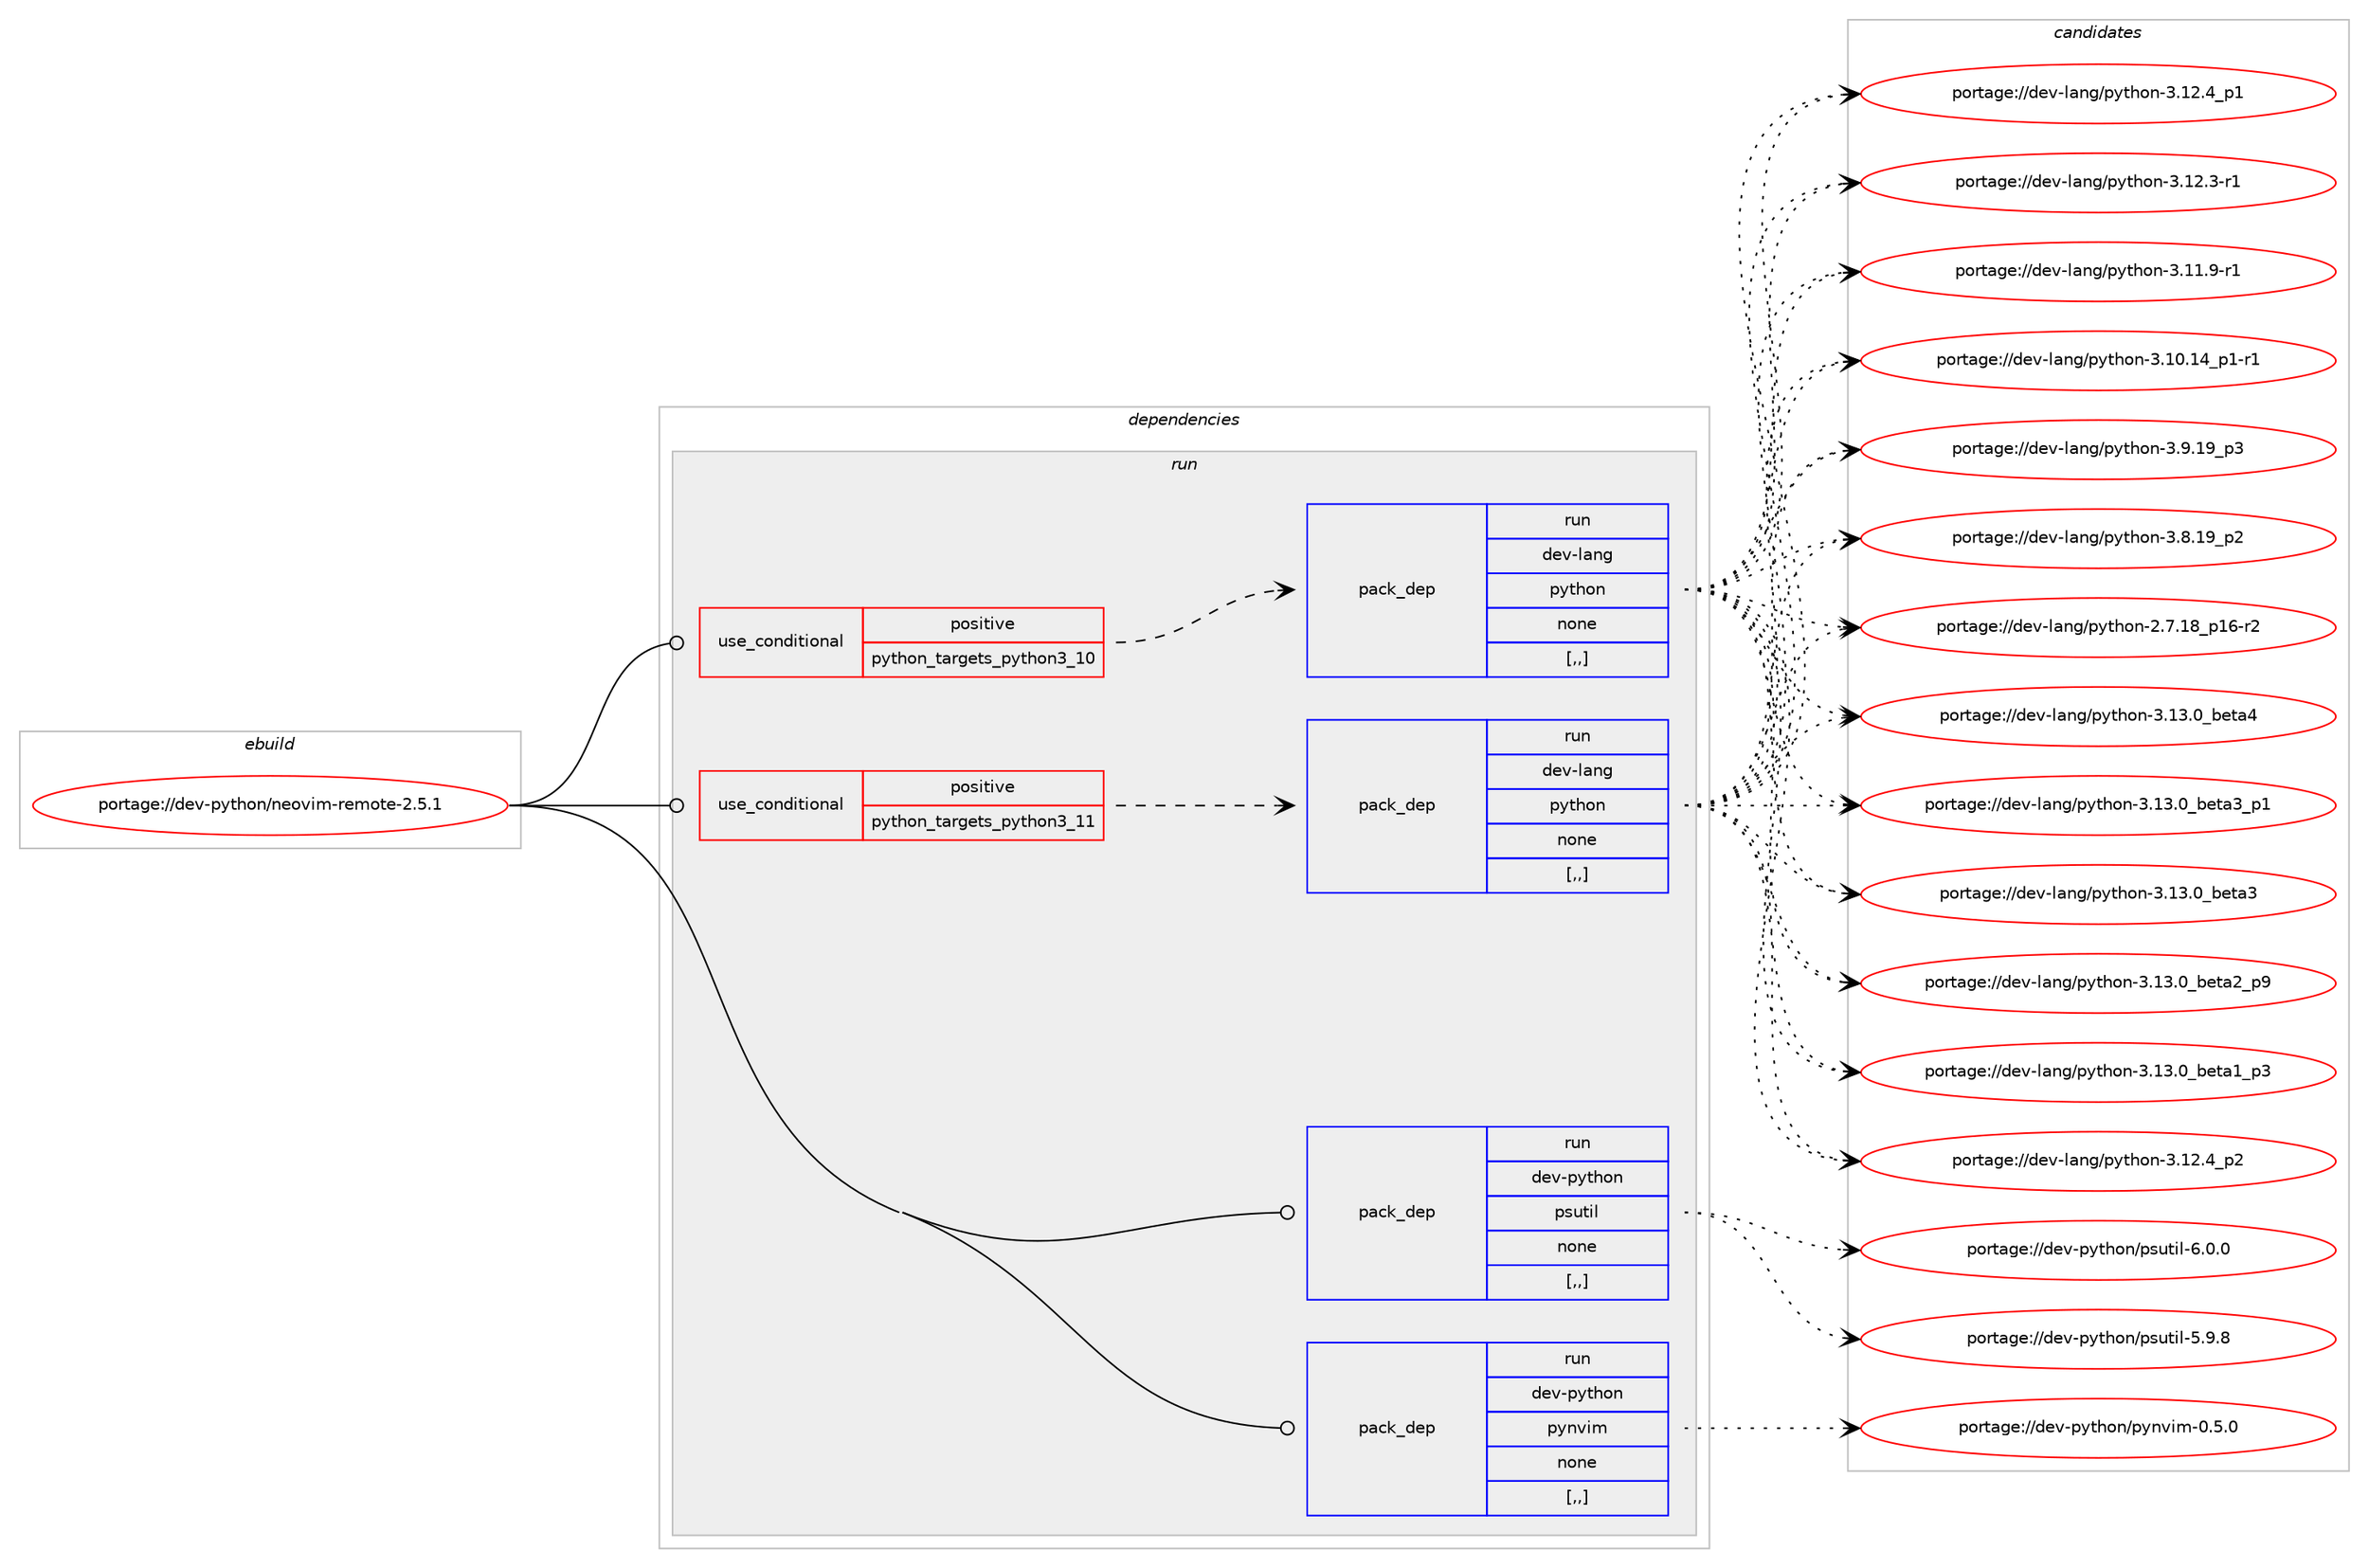 digraph prolog {

# *************
# Graph options
# *************

newrank=true;
concentrate=true;
compound=true;
graph [rankdir=LR,fontname=Helvetica,fontsize=10,ranksep=1.5];#, ranksep=2.5, nodesep=0.2];
edge  [arrowhead=vee];
node  [fontname=Helvetica,fontsize=10];

# **********
# The ebuild
# **********

subgraph cluster_leftcol {
color=gray;
label=<<i>ebuild</i>>;
id [label="portage://dev-python/neovim-remote-2.5.1", color=red, width=4, href="../dev-python/neovim-remote-2.5.1.svg"];
}

# ****************
# The dependencies
# ****************

subgraph cluster_midcol {
color=gray;
label=<<i>dependencies</i>>;
subgraph cluster_compile {
fillcolor="#eeeeee";
style=filled;
label=<<i>compile</i>>;
}
subgraph cluster_compileandrun {
fillcolor="#eeeeee";
style=filled;
label=<<i>compile and run</i>>;
}
subgraph cluster_run {
fillcolor="#eeeeee";
style=filled;
label=<<i>run</i>>;
subgraph cond35258 {
dependency152541 [label=<<TABLE BORDER="0" CELLBORDER="1" CELLSPACING="0" CELLPADDING="4"><TR><TD ROWSPAN="3" CELLPADDING="10">use_conditional</TD></TR><TR><TD>positive</TD></TR><TR><TD>python_targets_python3_10</TD></TR></TABLE>>, shape=none, color=red];
subgraph pack116034 {
dependency152542 [label=<<TABLE BORDER="0" CELLBORDER="1" CELLSPACING="0" CELLPADDING="4" WIDTH="220"><TR><TD ROWSPAN="6" CELLPADDING="30">pack_dep</TD></TR><TR><TD WIDTH="110">run</TD></TR><TR><TD>dev-lang</TD></TR><TR><TD>python</TD></TR><TR><TD>none</TD></TR><TR><TD>[,,]</TD></TR></TABLE>>, shape=none, color=blue];
}
dependency152541:e -> dependency152542:w [weight=20,style="dashed",arrowhead="vee"];
}
id:e -> dependency152541:w [weight=20,style="solid",arrowhead="odot"];
subgraph cond35259 {
dependency152543 [label=<<TABLE BORDER="0" CELLBORDER="1" CELLSPACING="0" CELLPADDING="4"><TR><TD ROWSPAN="3" CELLPADDING="10">use_conditional</TD></TR><TR><TD>positive</TD></TR><TR><TD>python_targets_python3_11</TD></TR></TABLE>>, shape=none, color=red];
subgraph pack116035 {
dependency152544 [label=<<TABLE BORDER="0" CELLBORDER="1" CELLSPACING="0" CELLPADDING="4" WIDTH="220"><TR><TD ROWSPAN="6" CELLPADDING="30">pack_dep</TD></TR><TR><TD WIDTH="110">run</TD></TR><TR><TD>dev-lang</TD></TR><TR><TD>python</TD></TR><TR><TD>none</TD></TR><TR><TD>[,,]</TD></TR></TABLE>>, shape=none, color=blue];
}
dependency152543:e -> dependency152544:w [weight=20,style="dashed",arrowhead="vee"];
}
id:e -> dependency152543:w [weight=20,style="solid",arrowhead="odot"];
subgraph pack116036 {
dependency152545 [label=<<TABLE BORDER="0" CELLBORDER="1" CELLSPACING="0" CELLPADDING="4" WIDTH="220"><TR><TD ROWSPAN="6" CELLPADDING="30">pack_dep</TD></TR><TR><TD WIDTH="110">run</TD></TR><TR><TD>dev-python</TD></TR><TR><TD>psutil</TD></TR><TR><TD>none</TD></TR><TR><TD>[,,]</TD></TR></TABLE>>, shape=none, color=blue];
}
id:e -> dependency152545:w [weight=20,style="solid",arrowhead="odot"];
subgraph pack116037 {
dependency152546 [label=<<TABLE BORDER="0" CELLBORDER="1" CELLSPACING="0" CELLPADDING="4" WIDTH="220"><TR><TD ROWSPAN="6" CELLPADDING="30">pack_dep</TD></TR><TR><TD WIDTH="110">run</TD></TR><TR><TD>dev-python</TD></TR><TR><TD>pynvim</TD></TR><TR><TD>none</TD></TR><TR><TD>[,,]</TD></TR></TABLE>>, shape=none, color=blue];
}
id:e -> dependency152546:w [weight=20,style="solid",arrowhead="odot"];
}
}

# **************
# The candidates
# **************

subgraph cluster_choices {
rank=same;
color=gray;
label=<<i>candidates</i>>;

subgraph choice116034 {
color=black;
nodesep=1;
choice1001011184510897110103471121211161041111104551464951464895981011169752 [label="portage://dev-lang/python-3.13.0_beta4", color=red, width=4,href="../dev-lang/python-3.13.0_beta4.svg"];
choice10010111845108971101034711212111610411111045514649514648959810111697519511249 [label="portage://dev-lang/python-3.13.0_beta3_p1", color=red, width=4,href="../dev-lang/python-3.13.0_beta3_p1.svg"];
choice1001011184510897110103471121211161041111104551464951464895981011169751 [label="portage://dev-lang/python-3.13.0_beta3", color=red, width=4,href="../dev-lang/python-3.13.0_beta3.svg"];
choice10010111845108971101034711212111610411111045514649514648959810111697509511257 [label="portage://dev-lang/python-3.13.0_beta2_p9", color=red, width=4,href="../dev-lang/python-3.13.0_beta2_p9.svg"];
choice10010111845108971101034711212111610411111045514649514648959810111697499511251 [label="portage://dev-lang/python-3.13.0_beta1_p3", color=red, width=4,href="../dev-lang/python-3.13.0_beta1_p3.svg"];
choice100101118451089711010347112121116104111110455146495046529511250 [label="portage://dev-lang/python-3.12.4_p2", color=red, width=4,href="../dev-lang/python-3.12.4_p2.svg"];
choice100101118451089711010347112121116104111110455146495046529511249 [label="portage://dev-lang/python-3.12.4_p1", color=red, width=4,href="../dev-lang/python-3.12.4_p1.svg"];
choice100101118451089711010347112121116104111110455146495046514511449 [label="portage://dev-lang/python-3.12.3-r1", color=red, width=4,href="../dev-lang/python-3.12.3-r1.svg"];
choice100101118451089711010347112121116104111110455146494946574511449 [label="portage://dev-lang/python-3.11.9-r1", color=red, width=4,href="../dev-lang/python-3.11.9-r1.svg"];
choice100101118451089711010347112121116104111110455146494846495295112494511449 [label="portage://dev-lang/python-3.10.14_p1-r1", color=red, width=4,href="../dev-lang/python-3.10.14_p1-r1.svg"];
choice100101118451089711010347112121116104111110455146574649579511251 [label="portage://dev-lang/python-3.9.19_p3", color=red, width=4,href="../dev-lang/python-3.9.19_p3.svg"];
choice100101118451089711010347112121116104111110455146564649579511250 [label="portage://dev-lang/python-3.8.19_p2", color=red, width=4,href="../dev-lang/python-3.8.19_p2.svg"];
choice100101118451089711010347112121116104111110455046554649569511249544511450 [label="portage://dev-lang/python-2.7.18_p16-r2", color=red, width=4,href="../dev-lang/python-2.7.18_p16-r2.svg"];
dependency152542:e -> choice1001011184510897110103471121211161041111104551464951464895981011169752:w [style=dotted,weight="100"];
dependency152542:e -> choice10010111845108971101034711212111610411111045514649514648959810111697519511249:w [style=dotted,weight="100"];
dependency152542:e -> choice1001011184510897110103471121211161041111104551464951464895981011169751:w [style=dotted,weight="100"];
dependency152542:e -> choice10010111845108971101034711212111610411111045514649514648959810111697509511257:w [style=dotted,weight="100"];
dependency152542:e -> choice10010111845108971101034711212111610411111045514649514648959810111697499511251:w [style=dotted,weight="100"];
dependency152542:e -> choice100101118451089711010347112121116104111110455146495046529511250:w [style=dotted,weight="100"];
dependency152542:e -> choice100101118451089711010347112121116104111110455146495046529511249:w [style=dotted,weight="100"];
dependency152542:e -> choice100101118451089711010347112121116104111110455146495046514511449:w [style=dotted,weight="100"];
dependency152542:e -> choice100101118451089711010347112121116104111110455146494946574511449:w [style=dotted,weight="100"];
dependency152542:e -> choice100101118451089711010347112121116104111110455146494846495295112494511449:w [style=dotted,weight="100"];
dependency152542:e -> choice100101118451089711010347112121116104111110455146574649579511251:w [style=dotted,weight="100"];
dependency152542:e -> choice100101118451089711010347112121116104111110455146564649579511250:w [style=dotted,weight="100"];
dependency152542:e -> choice100101118451089711010347112121116104111110455046554649569511249544511450:w [style=dotted,weight="100"];
}
subgraph choice116035 {
color=black;
nodesep=1;
choice1001011184510897110103471121211161041111104551464951464895981011169752 [label="portage://dev-lang/python-3.13.0_beta4", color=red, width=4,href="../dev-lang/python-3.13.0_beta4.svg"];
choice10010111845108971101034711212111610411111045514649514648959810111697519511249 [label="portage://dev-lang/python-3.13.0_beta3_p1", color=red, width=4,href="../dev-lang/python-3.13.0_beta3_p1.svg"];
choice1001011184510897110103471121211161041111104551464951464895981011169751 [label="portage://dev-lang/python-3.13.0_beta3", color=red, width=4,href="../dev-lang/python-3.13.0_beta3.svg"];
choice10010111845108971101034711212111610411111045514649514648959810111697509511257 [label="portage://dev-lang/python-3.13.0_beta2_p9", color=red, width=4,href="../dev-lang/python-3.13.0_beta2_p9.svg"];
choice10010111845108971101034711212111610411111045514649514648959810111697499511251 [label="portage://dev-lang/python-3.13.0_beta1_p3", color=red, width=4,href="../dev-lang/python-3.13.0_beta1_p3.svg"];
choice100101118451089711010347112121116104111110455146495046529511250 [label="portage://dev-lang/python-3.12.4_p2", color=red, width=4,href="../dev-lang/python-3.12.4_p2.svg"];
choice100101118451089711010347112121116104111110455146495046529511249 [label="portage://dev-lang/python-3.12.4_p1", color=red, width=4,href="../dev-lang/python-3.12.4_p1.svg"];
choice100101118451089711010347112121116104111110455146495046514511449 [label="portage://dev-lang/python-3.12.3-r1", color=red, width=4,href="../dev-lang/python-3.12.3-r1.svg"];
choice100101118451089711010347112121116104111110455146494946574511449 [label="portage://dev-lang/python-3.11.9-r1", color=red, width=4,href="../dev-lang/python-3.11.9-r1.svg"];
choice100101118451089711010347112121116104111110455146494846495295112494511449 [label="portage://dev-lang/python-3.10.14_p1-r1", color=red, width=4,href="../dev-lang/python-3.10.14_p1-r1.svg"];
choice100101118451089711010347112121116104111110455146574649579511251 [label="portage://dev-lang/python-3.9.19_p3", color=red, width=4,href="../dev-lang/python-3.9.19_p3.svg"];
choice100101118451089711010347112121116104111110455146564649579511250 [label="portage://dev-lang/python-3.8.19_p2", color=red, width=4,href="../dev-lang/python-3.8.19_p2.svg"];
choice100101118451089711010347112121116104111110455046554649569511249544511450 [label="portage://dev-lang/python-2.7.18_p16-r2", color=red, width=4,href="../dev-lang/python-2.7.18_p16-r2.svg"];
dependency152544:e -> choice1001011184510897110103471121211161041111104551464951464895981011169752:w [style=dotted,weight="100"];
dependency152544:e -> choice10010111845108971101034711212111610411111045514649514648959810111697519511249:w [style=dotted,weight="100"];
dependency152544:e -> choice1001011184510897110103471121211161041111104551464951464895981011169751:w [style=dotted,weight="100"];
dependency152544:e -> choice10010111845108971101034711212111610411111045514649514648959810111697509511257:w [style=dotted,weight="100"];
dependency152544:e -> choice10010111845108971101034711212111610411111045514649514648959810111697499511251:w [style=dotted,weight="100"];
dependency152544:e -> choice100101118451089711010347112121116104111110455146495046529511250:w [style=dotted,weight="100"];
dependency152544:e -> choice100101118451089711010347112121116104111110455146495046529511249:w [style=dotted,weight="100"];
dependency152544:e -> choice100101118451089711010347112121116104111110455146495046514511449:w [style=dotted,weight="100"];
dependency152544:e -> choice100101118451089711010347112121116104111110455146494946574511449:w [style=dotted,weight="100"];
dependency152544:e -> choice100101118451089711010347112121116104111110455146494846495295112494511449:w [style=dotted,weight="100"];
dependency152544:e -> choice100101118451089711010347112121116104111110455146574649579511251:w [style=dotted,weight="100"];
dependency152544:e -> choice100101118451089711010347112121116104111110455146564649579511250:w [style=dotted,weight="100"];
dependency152544:e -> choice100101118451089711010347112121116104111110455046554649569511249544511450:w [style=dotted,weight="100"];
}
subgraph choice116036 {
color=black;
nodesep=1;
choice1001011184511212111610411111047112115117116105108455446484648 [label="portage://dev-python/psutil-6.0.0", color=red, width=4,href="../dev-python/psutil-6.0.0.svg"];
choice1001011184511212111610411111047112115117116105108455346574656 [label="portage://dev-python/psutil-5.9.8", color=red, width=4,href="../dev-python/psutil-5.9.8.svg"];
dependency152545:e -> choice1001011184511212111610411111047112115117116105108455446484648:w [style=dotted,weight="100"];
dependency152545:e -> choice1001011184511212111610411111047112115117116105108455346574656:w [style=dotted,weight="100"];
}
subgraph choice116037 {
color=black;
nodesep=1;
choice1001011184511212111610411111047112121110118105109454846534648 [label="portage://dev-python/pynvim-0.5.0", color=red, width=4,href="../dev-python/pynvim-0.5.0.svg"];
dependency152546:e -> choice1001011184511212111610411111047112121110118105109454846534648:w [style=dotted,weight="100"];
}
}

}

